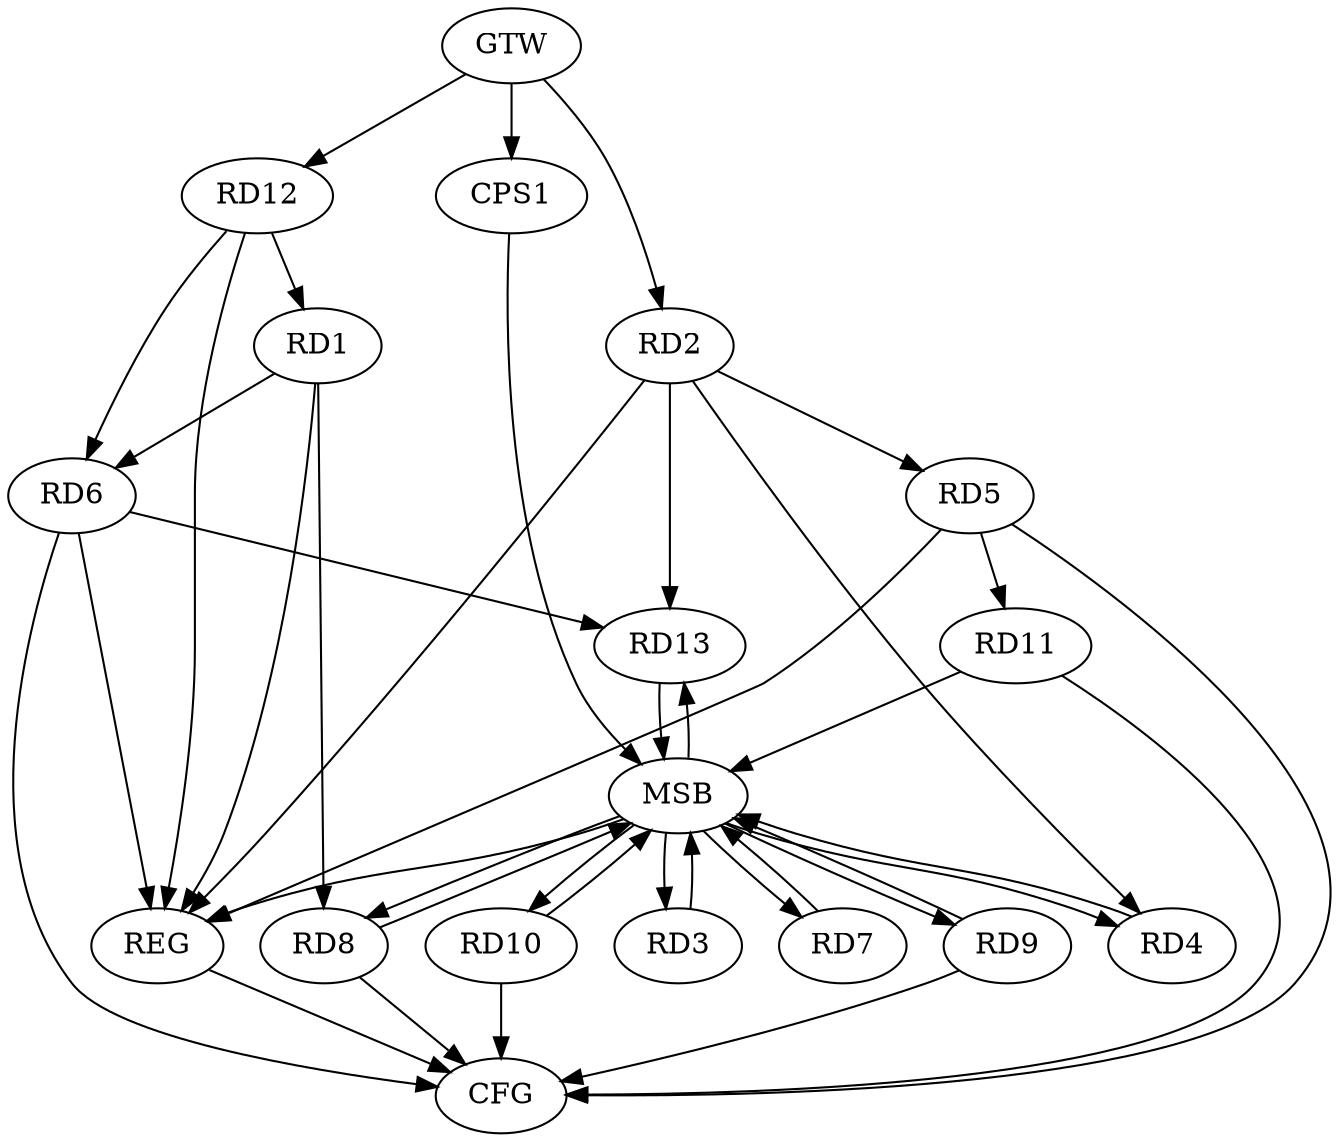 strict digraph G {
  RD1 [ label="RD1" ];
  RD2 [ label="RD2" ];
  RD3 [ label="RD3" ];
  RD4 [ label="RD4" ];
  RD5 [ label="RD5" ];
  RD6 [ label="RD6" ];
  RD7 [ label="RD7" ];
  RD8 [ label="RD8" ];
  RD9 [ label="RD9" ];
  RD10 [ label="RD10" ];
  RD11 [ label="RD11" ];
  RD12 [ label="RD12" ];
  RD13 [ label="RD13" ];
  CPS1 [ label="CPS1" ];
  GTW [ label="GTW" ];
  REG [ label="REG" ];
  MSB [ label="MSB" ];
  CFG [ label="CFG" ];
  RD1 -> RD6;
  RD1 -> RD8;
  RD12 -> RD1;
  RD2 -> RD4;
  RD2 -> RD5;
  RD2 -> RD13;
  RD5 -> RD11;
  RD12 -> RD6;
  RD6 -> RD13;
  GTW -> RD2;
  GTW -> RD12;
  GTW -> CPS1;
  RD1 -> REG;
  RD2 -> REG;
  RD5 -> REG;
  RD6 -> REG;
  RD12 -> REG;
  RD3 -> MSB;
  MSB -> REG;
  RD4 -> MSB;
  MSB -> RD3;
  MSB -> RD13;
  RD7 -> MSB;
  RD8 -> MSB;
  RD9 -> MSB;
  RD10 -> MSB;
  RD11 -> MSB;
  MSB -> RD4;
  RD13 -> MSB;
  CPS1 -> MSB;
  MSB -> RD7;
  MSB -> RD8;
  MSB -> RD9;
  MSB -> RD10;
  RD9 -> CFG;
  RD6 -> CFG;
  RD8 -> CFG;
  RD11 -> CFG;
  RD5 -> CFG;
  RD10 -> CFG;
  REG -> CFG;
}
